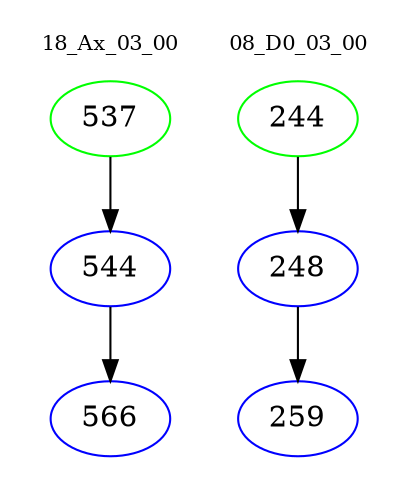 digraph{
subgraph cluster_0 {
color = white
label = "18_Ax_03_00";
fontsize=10;
T0_537 [label="537", color="green"]
T0_537 -> T0_544 [color="black"]
T0_544 [label="544", color="blue"]
T0_544 -> T0_566 [color="black"]
T0_566 [label="566", color="blue"]
}
subgraph cluster_1 {
color = white
label = "08_D0_03_00";
fontsize=10;
T1_244 [label="244", color="green"]
T1_244 -> T1_248 [color="black"]
T1_248 [label="248", color="blue"]
T1_248 -> T1_259 [color="black"]
T1_259 [label="259", color="blue"]
}
}
